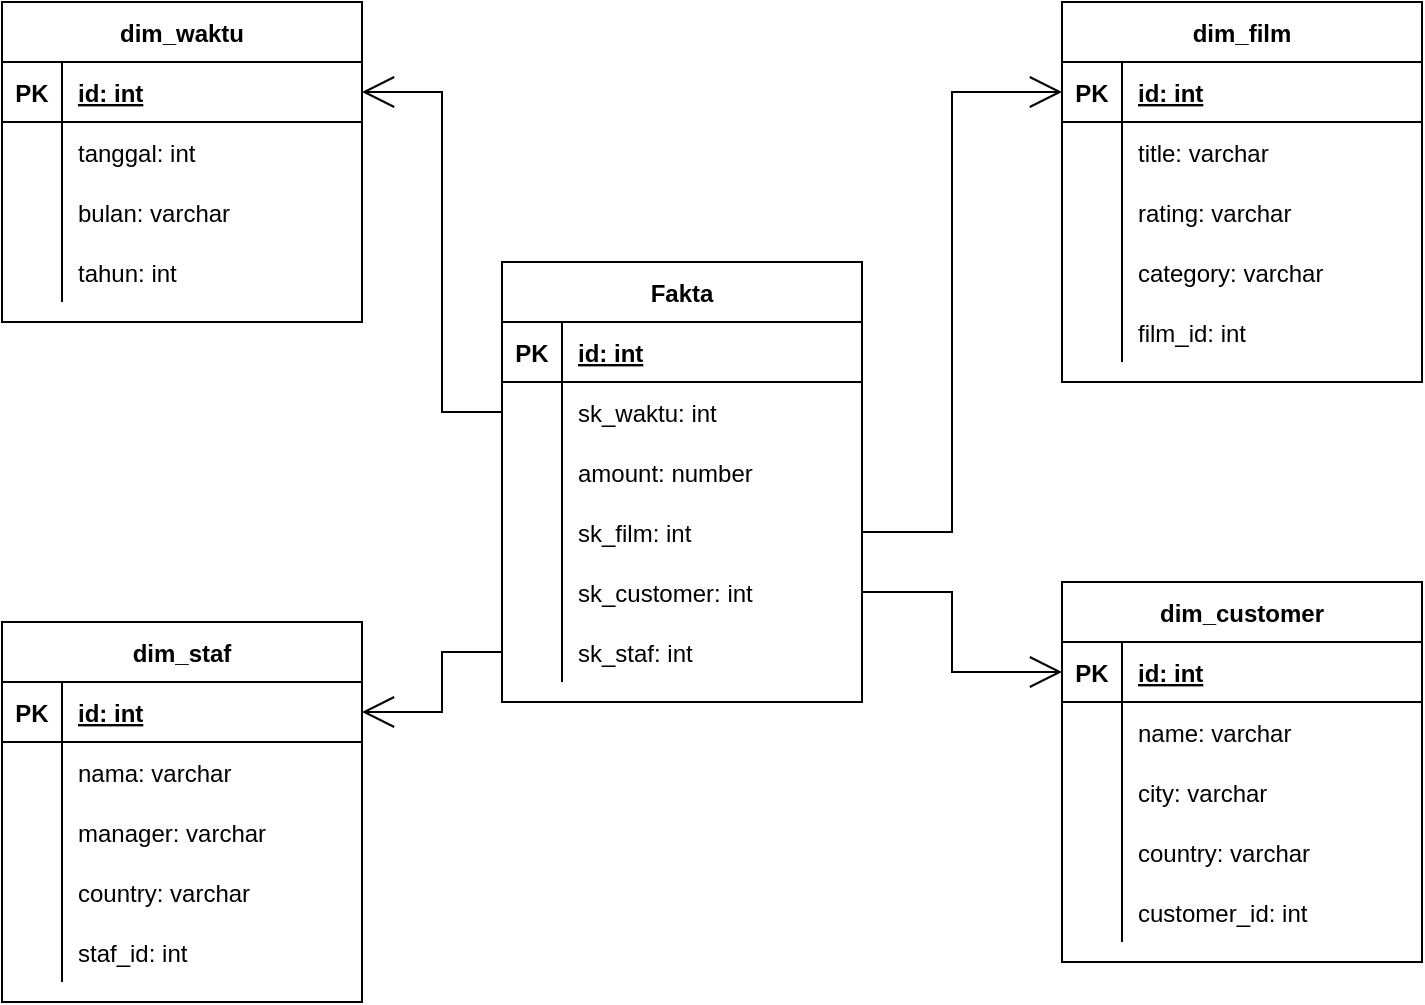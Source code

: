 <mxfile version="15.4.1" type="google"><diagram id="wy7t_nSmgwACreqIx8oX" name="Page-1"><mxGraphModel dx="946" dy="621" grid="1" gridSize="10" guides="1" tooltips="1" connect="1" arrows="1" fold="1" page="1" pageScale="1" pageWidth="850" pageHeight="1100" math="0" shadow="0"><root><mxCell id="0"/><mxCell id="1" parent="0"/><mxCell id="M95NB8ONT0MrKiETcjf7-1" value="Fakta" style="shape=table;startSize=30;container=1;collapsible=1;childLayout=tableLayout;fixedRows=1;rowLines=0;fontStyle=1;align=center;resizeLast=1;hachureGap=4;pointerEvents=0;" parent="1" vertex="1"><mxGeometry x="270" y="150" width="180" height="220" as="geometry"/></mxCell><mxCell id="M95NB8ONT0MrKiETcjf7-2" value="" style="shape=partialRectangle;collapsible=0;dropTarget=0;pointerEvents=0;fillColor=none;top=0;left=0;bottom=1;right=0;points=[[0,0.5],[1,0.5]];portConstraint=eastwest;" parent="M95NB8ONT0MrKiETcjf7-1" vertex="1"><mxGeometry y="30" width="180" height="30" as="geometry"/></mxCell><mxCell id="M95NB8ONT0MrKiETcjf7-3" value="PK" style="shape=partialRectangle;connectable=0;fillColor=none;top=0;left=0;bottom=0;right=0;fontStyle=1;overflow=hidden;" parent="M95NB8ONT0MrKiETcjf7-2" vertex="1"><mxGeometry width="30" height="30" as="geometry"><mxRectangle width="30" height="30" as="alternateBounds"/></mxGeometry></mxCell><mxCell id="M95NB8ONT0MrKiETcjf7-4" value="id: int" style="shape=partialRectangle;connectable=0;fillColor=none;top=0;left=0;bottom=0;right=0;align=left;spacingLeft=6;fontStyle=5;overflow=hidden;" parent="M95NB8ONT0MrKiETcjf7-2" vertex="1"><mxGeometry x="30" width="150" height="30" as="geometry"><mxRectangle width="150" height="30" as="alternateBounds"/></mxGeometry></mxCell><mxCell id="M95NB8ONT0MrKiETcjf7-5" value="" style="shape=partialRectangle;collapsible=0;dropTarget=0;pointerEvents=0;fillColor=none;top=0;left=0;bottom=0;right=0;points=[[0,0.5],[1,0.5]];portConstraint=eastwest;" parent="M95NB8ONT0MrKiETcjf7-1" vertex="1"><mxGeometry y="60" width="180" height="30" as="geometry"/></mxCell><mxCell id="M95NB8ONT0MrKiETcjf7-6" value="" style="shape=partialRectangle;connectable=0;fillColor=none;top=0;left=0;bottom=0;right=0;editable=1;overflow=hidden;" parent="M95NB8ONT0MrKiETcjf7-5" vertex="1"><mxGeometry width="30" height="30" as="geometry"><mxRectangle width="30" height="30" as="alternateBounds"/></mxGeometry></mxCell><mxCell id="M95NB8ONT0MrKiETcjf7-7" value="sk_waktu: int" style="shape=partialRectangle;connectable=0;fillColor=none;top=0;left=0;bottom=0;right=0;align=left;spacingLeft=6;overflow=hidden;" parent="M95NB8ONT0MrKiETcjf7-5" vertex="1"><mxGeometry x="30" width="150" height="30" as="geometry"><mxRectangle width="150" height="30" as="alternateBounds"/></mxGeometry></mxCell><mxCell id="M95NB8ONT0MrKiETcjf7-8" value="" style="shape=partialRectangle;collapsible=0;dropTarget=0;pointerEvents=0;fillColor=none;top=0;left=0;bottom=0;right=0;points=[[0,0.5],[1,0.5]];portConstraint=eastwest;" parent="M95NB8ONT0MrKiETcjf7-1" vertex="1"><mxGeometry y="90" width="180" height="30" as="geometry"/></mxCell><mxCell id="M95NB8ONT0MrKiETcjf7-9" value="" style="shape=partialRectangle;connectable=0;fillColor=none;top=0;left=0;bottom=0;right=0;editable=1;overflow=hidden;" parent="M95NB8ONT0MrKiETcjf7-8" vertex="1"><mxGeometry width="30" height="30" as="geometry"><mxRectangle width="30" height="30" as="alternateBounds"/></mxGeometry></mxCell><mxCell id="M95NB8ONT0MrKiETcjf7-10" value="amount: number" style="shape=partialRectangle;connectable=0;fillColor=none;top=0;left=0;bottom=0;right=0;align=left;spacingLeft=6;overflow=hidden;" parent="M95NB8ONT0MrKiETcjf7-8" vertex="1"><mxGeometry x="30" width="150" height="30" as="geometry"><mxRectangle width="150" height="30" as="alternateBounds"/></mxGeometry></mxCell><mxCell id="M95NB8ONT0MrKiETcjf7-11" value="" style="shape=partialRectangle;collapsible=0;dropTarget=0;pointerEvents=0;fillColor=none;top=0;left=0;bottom=0;right=0;points=[[0,0.5],[1,0.5]];portConstraint=eastwest;" parent="M95NB8ONT0MrKiETcjf7-1" vertex="1"><mxGeometry y="120" width="180" height="30" as="geometry"/></mxCell><mxCell id="M95NB8ONT0MrKiETcjf7-12" value="" style="shape=partialRectangle;connectable=0;fillColor=none;top=0;left=0;bottom=0;right=0;editable=1;overflow=hidden;" parent="M95NB8ONT0MrKiETcjf7-11" vertex="1"><mxGeometry width="30" height="30" as="geometry"><mxRectangle width="30" height="30" as="alternateBounds"/></mxGeometry></mxCell><mxCell id="M95NB8ONT0MrKiETcjf7-13" value="sk_film: int" style="shape=partialRectangle;connectable=0;fillColor=none;top=0;left=0;bottom=0;right=0;align=left;spacingLeft=6;overflow=hidden;" parent="M95NB8ONT0MrKiETcjf7-11" vertex="1"><mxGeometry x="30" width="150" height="30" as="geometry"><mxRectangle width="150" height="30" as="alternateBounds"/></mxGeometry></mxCell><mxCell id="M95NB8ONT0MrKiETcjf7-58" value="" style="shape=partialRectangle;collapsible=0;dropTarget=0;pointerEvents=0;fillColor=none;top=0;left=0;bottom=0;right=0;points=[[0,0.5],[1,0.5]];portConstraint=eastwest;" parent="M95NB8ONT0MrKiETcjf7-1" vertex="1"><mxGeometry y="150" width="180" height="30" as="geometry"/></mxCell><mxCell id="M95NB8ONT0MrKiETcjf7-59" value="" style="shape=partialRectangle;connectable=0;fillColor=none;top=0;left=0;bottom=0;right=0;editable=1;overflow=hidden;" parent="M95NB8ONT0MrKiETcjf7-58" vertex="1"><mxGeometry width="30" height="30" as="geometry"><mxRectangle width="30" height="30" as="alternateBounds"/></mxGeometry></mxCell><mxCell id="M95NB8ONT0MrKiETcjf7-60" value="sk_customer: int" style="shape=partialRectangle;connectable=0;fillColor=none;top=0;left=0;bottom=0;right=0;align=left;spacingLeft=6;overflow=hidden;" parent="M95NB8ONT0MrKiETcjf7-58" vertex="1"><mxGeometry x="30" width="150" height="30" as="geometry"><mxRectangle width="150" height="30" as="alternateBounds"/></mxGeometry></mxCell><mxCell id="M95NB8ONT0MrKiETcjf7-76" value="" style="shape=partialRectangle;collapsible=0;dropTarget=0;pointerEvents=0;fillColor=none;top=0;left=0;bottom=0;right=0;points=[[0,0.5],[1,0.5]];portConstraint=eastwest;" parent="M95NB8ONT0MrKiETcjf7-1" vertex="1"><mxGeometry y="180" width="180" height="30" as="geometry"/></mxCell><mxCell id="M95NB8ONT0MrKiETcjf7-77" value="" style="shape=partialRectangle;connectable=0;fillColor=none;top=0;left=0;bottom=0;right=0;editable=1;overflow=hidden;" parent="M95NB8ONT0MrKiETcjf7-76" vertex="1"><mxGeometry width="30" height="30" as="geometry"><mxRectangle width="30" height="30" as="alternateBounds"/></mxGeometry></mxCell><mxCell id="M95NB8ONT0MrKiETcjf7-78" value="sk_staf: int" style="shape=partialRectangle;connectable=0;fillColor=none;top=0;left=0;bottom=0;right=0;align=left;spacingLeft=6;overflow=hidden;" parent="M95NB8ONT0MrKiETcjf7-76" vertex="1"><mxGeometry x="30" width="150" height="30" as="geometry"><mxRectangle width="150" height="30" as="alternateBounds"/></mxGeometry></mxCell><mxCell id="M95NB8ONT0MrKiETcjf7-14" value="dim_waktu" style="shape=table;startSize=30;container=1;collapsible=1;childLayout=tableLayout;fixedRows=1;rowLines=0;fontStyle=1;align=center;resizeLast=1;hachureGap=4;pointerEvents=0;" parent="1" vertex="1"><mxGeometry x="20" y="20" width="180" height="160" as="geometry"/></mxCell><mxCell id="M95NB8ONT0MrKiETcjf7-15" value="" style="shape=partialRectangle;collapsible=0;dropTarget=0;pointerEvents=0;fillColor=none;top=0;left=0;bottom=1;right=0;points=[[0,0.5],[1,0.5]];portConstraint=eastwest;" parent="M95NB8ONT0MrKiETcjf7-14" vertex="1"><mxGeometry y="30" width="180" height="30" as="geometry"/></mxCell><mxCell id="M95NB8ONT0MrKiETcjf7-16" value="PK" style="shape=partialRectangle;connectable=0;fillColor=none;top=0;left=0;bottom=0;right=0;fontStyle=1;overflow=hidden;" parent="M95NB8ONT0MrKiETcjf7-15" vertex="1"><mxGeometry width="30" height="30" as="geometry"><mxRectangle width="30" height="30" as="alternateBounds"/></mxGeometry></mxCell><mxCell id="M95NB8ONT0MrKiETcjf7-17" value="id: int" style="shape=partialRectangle;connectable=0;fillColor=none;top=0;left=0;bottom=0;right=0;align=left;spacingLeft=6;fontStyle=5;overflow=hidden;" parent="M95NB8ONT0MrKiETcjf7-15" vertex="1"><mxGeometry x="30" width="150" height="30" as="geometry"><mxRectangle width="150" height="30" as="alternateBounds"/></mxGeometry></mxCell><mxCell id="M95NB8ONT0MrKiETcjf7-18" value="" style="shape=partialRectangle;collapsible=0;dropTarget=0;pointerEvents=0;fillColor=none;top=0;left=0;bottom=0;right=0;points=[[0,0.5],[1,0.5]];portConstraint=eastwest;" parent="M95NB8ONT0MrKiETcjf7-14" vertex="1"><mxGeometry y="60" width="180" height="30" as="geometry"/></mxCell><mxCell id="M95NB8ONT0MrKiETcjf7-19" value="" style="shape=partialRectangle;connectable=0;fillColor=none;top=0;left=0;bottom=0;right=0;editable=1;overflow=hidden;" parent="M95NB8ONT0MrKiETcjf7-18" vertex="1"><mxGeometry width="30" height="30" as="geometry"><mxRectangle width="30" height="30" as="alternateBounds"/></mxGeometry></mxCell><mxCell id="M95NB8ONT0MrKiETcjf7-20" value="tanggal: int" style="shape=partialRectangle;connectable=0;fillColor=none;top=0;left=0;bottom=0;right=0;align=left;spacingLeft=6;overflow=hidden;" parent="M95NB8ONT0MrKiETcjf7-18" vertex="1"><mxGeometry x="30" width="150" height="30" as="geometry"><mxRectangle width="150" height="30" as="alternateBounds"/></mxGeometry></mxCell><mxCell id="M95NB8ONT0MrKiETcjf7-21" value="" style="shape=partialRectangle;collapsible=0;dropTarget=0;pointerEvents=0;fillColor=none;top=0;left=0;bottom=0;right=0;points=[[0,0.5],[1,0.5]];portConstraint=eastwest;" parent="M95NB8ONT0MrKiETcjf7-14" vertex="1"><mxGeometry y="90" width="180" height="30" as="geometry"/></mxCell><mxCell id="M95NB8ONT0MrKiETcjf7-22" value="" style="shape=partialRectangle;connectable=0;fillColor=none;top=0;left=0;bottom=0;right=0;editable=1;overflow=hidden;" parent="M95NB8ONT0MrKiETcjf7-21" vertex="1"><mxGeometry width="30" height="30" as="geometry"><mxRectangle width="30" height="30" as="alternateBounds"/></mxGeometry></mxCell><mxCell id="M95NB8ONT0MrKiETcjf7-23" value="bulan: varchar" style="shape=partialRectangle;connectable=0;fillColor=none;top=0;left=0;bottom=0;right=0;align=left;spacingLeft=6;overflow=hidden;" parent="M95NB8ONT0MrKiETcjf7-21" vertex="1"><mxGeometry x="30" width="150" height="30" as="geometry"><mxRectangle width="150" height="30" as="alternateBounds"/></mxGeometry></mxCell><mxCell id="M95NB8ONT0MrKiETcjf7-24" value="" style="shape=partialRectangle;collapsible=0;dropTarget=0;pointerEvents=0;fillColor=none;top=0;left=0;bottom=0;right=0;points=[[0,0.5],[1,0.5]];portConstraint=eastwest;" parent="M95NB8ONT0MrKiETcjf7-14" vertex="1"><mxGeometry y="120" width="180" height="30" as="geometry"/></mxCell><mxCell id="M95NB8ONT0MrKiETcjf7-25" value="" style="shape=partialRectangle;connectable=0;fillColor=none;top=0;left=0;bottom=0;right=0;editable=1;overflow=hidden;" parent="M95NB8ONT0MrKiETcjf7-24" vertex="1"><mxGeometry width="30" height="30" as="geometry"><mxRectangle width="30" height="30" as="alternateBounds"/></mxGeometry></mxCell><mxCell id="M95NB8ONT0MrKiETcjf7-26" value="tahun: int" style="shape=partialRectangle;connectable=0;fillColor=none;top=0;left=0;bottom=0;right=0;align=left;spacingLeft=6;overflow=hidden;" parent="M95NB8ONT0MrKiETcjf7-24" vertex="1"><mxGeometry x="30" width="150" height="30" as="geometry"><mxRectangle width="150" height="30" as="alternateBounds"/></mxGeometry></mxCell><mxCell id="M95NB8ONT0MrKiETcjf7-31" style="edgeStyle=orthogonalEdgeStyle;rounded=0;orthogonalLoop=1;jettySize=auto;html=1;entryX=0;entryY=0.5;entryDx=0;entryDy=0;endArrow=none;startSize=14;endSize=14;sourcePerimeterSpacing=8;targetPerimeterSpacing=8;exitX=1;exitY=0.5;exitDx=0;exitDy=0;startArrow=open;startFill=0;endFill=0;" parent="1" source="M95NB8ONT0MrKiETcjf7-15" target="M95NB8ONT0MrKiETcjf7-5" edge="1"><mxGeometry relative="1" as="geometry"/></mxCell><mxCell id="M95NB8ONT0MrKiETcjf7-32" value="dim_film" style="shape=table;startSize=30;container=1;collapsible=1;childLayout=tableLayout;fixedRows=1;rowLines=0;fontStyle=1;align=center;resizeLast=1;hachureGap=4;pointerEvents=0;" parent="1" vertex="1"><mxGeometry x="550" y="20" width="180" height="190" as="geometry"/></mxCell><mxCell id="M95NB8ONT0MrKiETcjf7-33" value="" style="shape=partialRectangle;collapsible=0;dropTarget=0;pointerEvents=0;fillColor=none;top=0;left=0;bottom=1;right=0;points=[[0,0.5],[1,0.5]];portConstraint=eastwest;" parent="M95NB8ONT0MrKiETcjf7-32" vertex="1"><mxGeometry y="30" width="180" height="30" as="geometry"/></mxCell><mxCell id="M95NB8ONT0MrKiETcjf7-34" value="PK" style="shape=partialRectangle;connectable=0;fillColor=none;top=0;left=0;bottom=0;right=0;fontStyle=1;overflow=hidden;" parent="M95NB8ONT0MrKiETcjf7-33" vertex="1"><mxGeometry width="30" height="30" as="geometry"><mxRectangle width="30" height="30" as="alternateBounds"/></mxGeometry></mxCell><mxCell id="M95NB8ONT0MrKiETcjf7-35" value="id: int" style="shape=partialRectangle;connectable=0;fillColor=none;top=0;left=0;bottom=0;right=0;align=left;spacingLeft=6;fontStyle=5;overflow=hidden;" parent="M95NB8ONT0MrKiETcjf7-33" vertex="1"><mxGeometry x="30" width="150" height="30" as="geometry"><mxRectangle width="150" height="30" as="alternateBounds"/></mxGeometry></mxCell><mxCell id="M95NB8ONT0MrKiETcjf7-36" value="" style="shape=partialRectangle;collapsible=0;dropTarget=0;pointerEvents=0;fillColor=none;top=0;left=0;bottom=0;right=0;points=[[0,0.5],[1,0.5]];portConstraint=eastwest;" parent="M95NB8ONT0MrKiETcjf7-32" vertex="1"><mxGeometry y="60" width="180" height="30" as="geometry"/></mxCell><mxCell id="M95NB8ONT0MrKiETcjf7-37" value="" style="shape=partialRectangle;connectable=0;fillColor=none;top=0;left=0;bottom=0;right=0;editable=1;overflow=hidden;" parent="M95NB8ONT0MrKiETcjf7-36" vertex="1"><mxGeometry width="30" height="30" as="geometry"><mxRectangle width="30" height="30" as="alternateBounds"/></mxGeometry></mxCell><mxCell id="M95NB8ONT0MrKiETcjf7-38" value="title: varchar" style="shape=partialRectangle;connectable=0;fillColor=none;top=0;left=0;bottom=0;right=0;align=left;spacingLeft=6;overflow=hidden;" parent="M95NB8ONT0MrKiETcjf7-36" vertex="1"><mxGeometry x="30" width="150" height="30" as="geometry"><mxRectangle width="150" height="30" as="alternateBounds"/></mxGeometry></mxCell><mxCell id="M95NB8ONT0MrKiETcjf7-39" value="" style="shape=partialRectangle;collapsible=0;dropTarget=0;pointerEvents=0;fillColor=none;top=0;left=0;bottom=0;right=0;points=[[0,0.5],[1,0.5]];portConstraint=eastwest;" parent="M95NB8ONT0MrKiETcjf7-32" vertex="1"><mxGeometry y="90" width="180" height="30" as="geometry"/></mxCell><mxCell id="M95NB8ONT0MrKiETcjf7-40" value="" style="shape=partialRectangle;connectable=0;fillColor=none;top=0;left=0;bottom=0;right=0;editable=1;overflow=hidden;" parent="M95NB8ONT0MrKiETcjf7-39" vertex="1"><mxGeometry width="30" height="30" as="geometry"><mxRectangle width="30" height="30" as="alternateBounds"/></mxGeometry></mxCell><mxCell id="M95NB8ONT0MrKiETcjf7-41" value="rating: varchar" style="shape=partialRectangle;connectable=0;fillColor=none;top=0;left=0;bottom=0;right=0;align=left;spacingLeft=6;overflow=hidden;" parent="M95NB8ONT0MrKiETcjf7-39" vertex="1"><mxGeometry x="30" width="150" height="30" as="geometry"><mxRectangle width="150" height="30" as="alternateBounds"/></mxGeometry></mxCell><mxCell id="M95NB8ONT0MrKiETcjf7-42" value="" style="shape=partialRectangle;collapsible=0;dropTarget=0;pointerEvents=0;fillColor=none;top=0;left=0;bottom=0;right=0;points=[[0,0.5],[1,0.5]];portConstraint=eastwest;" parent="M95NB8ONT0MrKiETcjf7-32" vertex="1"><mxGeometry y="120" width="180" height="30" as="geometry"/></mxCell><mxCell id="M95NB8ONT0MrKiETcjf7-43" value="" style="shape=partialRectangle;connectable=0;fillColor=none;top=0;left=0;bottom=0;right=0;editable=1;overflow=hidden;" parent="M95NB8ONT0MrKiETcjf7-42" vertex="1"><mxGeometry width="30" height="30" as="geometry"><mxRectangle width="30" height="30" as="alternateBounds"/></mxGeometry></mxCell><mxCell id="M95NB8ONT0MrKiETcjf7-44" value="category: varchar" style="shape=partialRectangle;connectable=0;fillColor=none;top=0;left=0;bottom=0;right=0;align=left;spacingLeft=6;overflow=hidden;" parent="M95NB8ONT0MrKiETcjf7-42" vertex="1"><mxGeometry x="30" width="150" height="30" as="geometry"><mxRectangle width="150" height="30" as="alternateBounds"/></mxGeometry></mxCell><mxCell id="dIHi6AnS6o4yXG95exAB-1" value="" style="shape=partialRectangle;collapsible=0;dropTarget=0;pointerEvents=0;fillColor=none;top=0;left=0;bottom=0;right=0;points=[[0,0.5],[1,0.5]];portConstraint=eastwest;" vertex="1" parent="M95NB8ONT0MrKiETcjf7-32"><mxGeometry y="150" width="180" height="30" as="geometry"/></mxCell><mxCell id="dIHi6AnS6o4yXG95exAB-2" value="" style="shape=partialRectangle;connectable=0;fillColor=none;top=0;left=0;bottom=0;right=0;editable=1;overflow=hidden;" vertex="1" parent="dIHi6AnS6o4yXG95exAB-1"><mxGeometry width="30" height="30" as="geometry"><mxRectangle width="30" height="30" as="alternateBounds"/></mxGeometry></mxCell><mxCell id="dIHi6AnS6o4yXG95exAB-3" value="film_id: int" style="shape=partialRectangle;connectable=0;fillColor=none;top=0;left=0;bottom=0;right=0;align=left;spacingLeft=6;overflow=hidden;" vertex="1" parent="dIHi6AnS6o4yXG95exAB-1"><mxGeometry x="30" width="150" height="30" as="geometry"><mxRectangle width="150" height="30" as="alternateBounds"/></mxGeometry></mxCell><mxCell id="M95NB8ONT0MrKiETcjf7-45" value="dim_customer" style="shape=table;startSize=30;container=1;collapsible=1;childLayout=tableLayout;fixedRows=1;rowLines=0;fontStyle=1;align=center;resizeLast=1;hachureGap=4;pointerEvents=0;" parent="1" vertex="1"><mxGeometry x="550" y="310" width="180" height="190" as="geometry"/></mxCell><mxCell id="M95NB8ONT0MrKiETcjf7-46" value="" style="shape=partialRectangle;collapsible=0;dropTarget=0;pointerEvents=0;fillColor=none;top=0;left=0;bottom=1;right=0;points=[[0,0.5],[1,0.5]];portConstraint=eastwest;" parent="M95NB8ONT0MrKiETcjf7-45" vertex="1"><mxGeometry y="30" width="180" height="30" as="geometry"/></mxCell><mxCell id="M95NB8ONT0MrKiETcjf7-47" value="PK" style="shape=partialRectangle;connectable=0;fillColor=none;top=0;left=0;bottom=0;right=0;fontStyle=1;overflow=hidden;" parent="M95NB8ONT0MrKiETcjf7-46" vertex="1"><mxGeometry width="30" height="30" as="geometry"><mxRectangle width="30" height="30" as="alternateBounds"/></mxGeometry></mxCell><mxCell id="M95NB8ONT0MrKiETcjf7-48" value="id: int" style="shape=partialRectangle;connectable=0;fillColor=none;top=0;left=0;bottom=0;right=0;align=left;spacingLeft=6;fontStyle=5;overflow=hidden;" parent="M95NB8ONT0MrKiETcjf7-46" vertex="1"><mxGeometry x="30" width="150" height="30" as="geometry"><mxRectangle width="150" height="30" as="alternateBounds"/></mxGeometry></mxCell><mxCell id="M95NB8ONT0MrKiETcjf7-49" value="" style="shape=partialRectangle;collapsible=0;dropTarget=0;pointerEvents=0;fillColor=none;top=0;left=0;bottom=0;right=0;points=[[0,0.5],[1,0.5]];portConstraint=eastwest;" parent="M95NB8ONT0MrKiETcjf7-45" vertex="1"><mxGeometry y="60" width="180" height="30" as="geometry"/></mxCell><mxCell id="M95NB8ONT0MrKiETcjf7-50" value="" style="shape=partialRectangle;connectable=0;fillColor=none;top=0;left=0;bottom=0;right=0;editable=1;overflow=hidden;" parent="M95NB8ONT0MrKiETcjf7-49" vertex="1"><mxGeometry width="30" height="30" as="geometry"><mxRectangle width="30" height="30" as="alternateBounds"/></mxGeometry></mxCell><mxCell id="M95NB8ONT0MrKiETcjf7-51" value="name: varchar" style="shape=partialRectangle;connectable=0;fillColor=none;top=0;left=0;bottom=0;right=0;align=left;spacingLeft=6;overflow=hidden;" parent="M95NB8ONT0MrKiETcjf7-49" vertex="1"><mxGeometry x="30" width="150" height="30" as="geometry"><mxRectangle width="150" height="30" as="alternateBounds"/></mxGeometry></mxCell><mxCell id="M95NB8ONT0MrKiETcjf7-52" value="" style="shape=partialRectangle;collapsible=0;dropTarget=0;pointerEvents=0;fillColor=none;top=0;left=0;bottom=0;right=0;points=[[0,0.5],[1,0.5]];portConstraint=eastwest;" parent="M95NB8ONT0MrKiETcjf7-45" vertex="1"><mxGeometry y="90" width="180" height="30" as="geometry"/></mxCell><mxCell id="M95NB8ONT0MrKiETcjf7-53" value="" style="shape=partialRectangle;connectable=0;fillColor=none;top=0;left=0;bottom=0;right=0;editable=1;overflow=hidden;" parent="M95NB8ONT0MrKiETcjf7-52" vertex="1"><mxGeometry width="30" height="30" as="geometry"><mxRectangle width="30" height="30" as="alternateBounds"/></mxGeometry></mxCell><mxCell id="M95NB8ONT0MrKiETcjf7-54" value="city: varchar" style="shape=partialRectangle;connectable=0;fillColor=none;top=0;left=0;bottom=0;right=0;align=left;spacingLeft=6;overflow=hidden;" parent="M95NB8ONT0MrKiETcjf7-52" vertex="1"><mxGeometry x="30" width="150" height="30" as="geometry"><mxRectangle width="150" height="30" as="alternateBounds"/></mxGeometry></mxCell><mxCell id="M95NB8ONT0MrKiETcjf7-55" value="" style="shape=partialRectangle;collapsible=0;dropTarget=0;pointerEvents=0;fillColor=none;top=0;left=0;bottom=0;right=0;points=[[0,0.5],[1,0.5]];portConstraint=eastwest;" parent="M95NB8ONT0MrKiETcjf7-45" vertex="1"><mxGeometry y="120" width="180" height="30" as="geometry"/></mxCell><mxCell id="M95NB8ONT0MrKiETcjf7-56" value="" style="shape=partialRectangle;connectable=0;fillColor=none;top=0;left=0;bottom=0;right=0;editable=1;overflow=hidden;" parent="M95NB8ONT0MrKiETcjf7-55" vertex="1"><mxGeometry width="30" height="30" as="geometry"><mxRectangle width="30" height="30" as="alternateBounds"/></mxGeometry></mxCell><mxCell id="M95NB8ONT0MrKiETcjf7-57" value="country: varchar" style="shape=partialRectangle;connectable=0;fillColor=none;top=0;left=0;bottom=0;right=0;align=left;spacingLeft=6;overflow=hidden;" parent="M95NB8ONT0MrKiETcjf7-55" vertex="1"><mxGeometry x="30" width="150" height="30" as="geometry"><mxRectangle width="150" height="30" as="alternateBounds"/></mxGeometry></mxCell><mxCell id="dIHi6AnS6o4yXG95exAB-7" value="" style="shape=partialRectangle;collapsible=0;dropTarget=0;pointerEvents=0;fillColor=none;top=0;left=0;bottom=0;right=0;points=[[0,0.5],[1,0.5]];portConstraint=eastwest;" vertex="1" parent="M95NB8ONT0MrKiETcjf7-45"><mxGeometry y="150" width="180" height="30" as="geometry"/></mxCell><mxCell id="dIHi6AnS6o4yXG95exAB-8" value="" style="shape=partialRectangle;connectable=0;fillColor=none;top=0;left=0;bottom=0;right=0;editable=1;overflow=hidden;" vertex="1" parent="dIHi6AnS6o4yXG95exAB-7"><mxGeometry width="30" height="30" as="geometry"><mxRectangle width="30" height="30" as="alternateBounds"/></mxGeometry></mxCell><mxCell id="dIHi6AnS6o4yXG95exAB-9" value="customer_id: int" style="shape=partialRectangle;connectable=0;fillColor=none;top=0;left=0;bottom=0;right=0;align=left;spacingLeft=6;overflow=hidden;" vertex="1" parent="dIHi6AnS6o4yXG95exAB-7"><mxGeometry x="30" width="150" height="30" as="geometry"><mxRectangle width="150" height="30" as="alternateBounds"/></mxGeometry></mxCell><mxCell id="M95NB8ONT0MrKiETcjf7-61" style="edgeStyle=orthogonalEdgeStyle;rounded=0;orthogonalLoop=1;jettySize=auto;html=1;exitX=1;exitY=0.5;exitDx=0;exitDy=0;entryX=0;entryY=0.5;entryDx=0;entryDy=0;endArrow=open;startSize=14;endSize=14;sourcePerimeterSpacing=8;targetPerimeterSpacing=8;" parent="1" source="M95NB8ONT0MrKiETcjf7-11" target="M95NB8ONT0MrKiETcjf7-33" edge="1"><mxGeometry relative="1" as="geometry"/></mxCell><mxCell id="M95NB8ONT0MrKiETcjf7-62" style="edgeStyle=orthogonalEdgeStyle;rounded=0;orthogonalLoop=1;jettySize=auto;html=1;exitX=1;exitY=0.5;exitDx=0;exitDy=0;entryX=0;entryY=0.5;entryDx=0;entryDy=0;endArrow=open;startSize=14;endSize=14;sourcePerimeterSpacing=8;targetPerimeterSpacing=8;" parent="1" source="M95NB8ONT0MrKiETcjf7-58" target="M95NB8ONT0MrKiETcjf7-46" edge="1"><mxGeometry relative="1" as="geometry"/></mxCell><mxCell id="M95NB8ONT0MrKiETcjf7-63" value="dim_staf" style="shape=table;startSize=30;container=1;collapsible=1;childLayout=tableLayout;fixedRows=1;rowLines=0;fontStyle=1;align=center;resizeLast=1;hachureGap=4;pointerEvents=0;" parent="1" vertex="1"><mxGeometry x="20" y="330" width="180" height="190" as="geometry"/></mxCell><mxCell id="M95NB8ONT0MrKiETcjf7-64" value="" style="shape=partialRectangle;collapsible=0;dropTarget=0;pointerEvents=0;fillColor=none;top=0;left=0;bottom=1;right=0;points=[[0,0.5],[1,0.5]];portConstraint=eastwest;" parent="M95NB8ONT0MrKiETcjf7-63" vertex="1"><mxGeometry y="30" width="180" height="30" as="geometry"/></mxCell><mxCell id="M95NB8ONT0MrKiETcjf7-65" value="PK" style="shape=partialRectangle;connectable=0;fillColor=none;top=0;left=0;bottom=0;right=0;fontStyle=1;overflow=hidden;" parent="M95NB8ONT0MrKiETcjf7-64" vertex="1"><mxGeometry width="30" height="30" as="geometry"><mxRectangle width="30" height="30" as="alternateBounds"/></mxGeometry></mxCell><mxCell id="M95NB8ONT0MrKiETcjf7-66" value="id: int" style="shape=partialRectangle;connectable=0;fillColor=none;top=0;left=0;bottom=0;right=0;align=left;spacingLeft=6;fontStyle=5;overflow=hidden;" parent="M95NB8ONT0MrKiETcjf7-64" vertex="1"><mxGeometry x="30" width="150" height="30" as="geometry"><mxRectangle width="150" height="30" as="alternateBounds"/></mxGeometry></mxCell><mxCell id="M95NB8ONT0MrKiETcjf7-67" value="" style="shape=partialRectangle;collapsible=0;dropTarget=0;pointerEvents=0;fillColor=none;top=0;left=0;bottom=0;right=0;points=[[0,0.5],[1,0.5]];portConstraint=eastwest;" parent="M95NB8ONT0MrKiETcjf7-63" vertex="1"><mxGeometry y="60" width="180" height="30" as="geometry"/></mxCell><mxCell id="M95NB8ONT0MrKiETcjf7-68" value="" style="shape=partialRectangle;connectable=0;fillColor=none;top=0;left=0;bottom=0;right=0;editable=1;overflow=hidden;" parent="M95NB8ONT0MrKiETcjf7-67" vertex="1"><mxGeometry width="30" height="30" as="geometry"><mxRectangle width="30" height="30" as="alternateBounds"/></mxGeometry></mxCell><mxCell id="M95NB8ONT0MrKiETcjf7-69" value="nama: varchar" style="shape=partialRectangle;connectable=0;fillColor=none;top=0;left=0;bottom=0;right=0;align=left;spacingLeft=6;overflow=hidden;" parent="M95NB8ONT0MrKiETcjf7-67" vertex="1"><mxGeometry x="30" width="150" height="30" as="geometry"><mxRectangle width="150" height="30" as="alternateBounds"/></mxGeometry></mxCell><mxCell id="M95NB8ONT0MrKiETcjf7-70" value="" style="shape=partialRectangle;collapsible=0;dropTarget=0;pointerEvents=0;fillColor=none;top=0;left=0;bottom=0;right=0;points=[[0,0.5],[1,0.5]];portConstraint=eastwest;" parent="M95NB8ONT0MrKiETcjf7-63" vertex="1"><mxGeometry y="90" width="180" height="30" as="geometry"/></mxCell><mxCell id="M95NB8ONT0MrKiETcjf7-71" value="" style="shape=partialRectangle;connectable=0;fillColor=none;top=0;left=0;bottom=0;right=0;editable=1;overflow=hidden;" parent="M95NB8ONT0MrKiETcjf7-70" vertex="1"><mxGeometry width="30" height="30" as="geometry"><mxRectangle width="30" height="30" as="alternateBounds"/></mxGeometry></mxCell><mxCell id="M95NB8ONT0MrKiETcjf7-72" value="manager: varchar" style="shape=partialRectangle;connectable=0;fillColor=none;top=0;left=0;bottom=0;right=0;align=left;spacingLeft=6;overflow=hidden;" parent="M95NB8ONT0MrKiETcjf7-70" vertex="1"><mxGeometry x="30" width="150" height="30" as="geometry"><mxRectangle width="150" height="30" as="alternateBounds"/></mxGeometry></mxCell><mxCell id="M95NB8ONT0MrKiETcjf7-73" value="" style="shape=partialRectangle;collapsible=0;dropTarget=0;pointerEvents=0;fillColor=none;top=0;left=0;bottom=0;right=0;points=[[0,0.5],[1,0.5]];portConstraint=eastwest;" parent="M95NB8ONT0MrKiETcjf7-63" vertex="1"><mxGeometry y="120" width="180" height="30" as="geometry"/></mxCell><mxCell id="M95NB8ONT0MrKiETcjf7-74" value="" style="shape=partialRectangle;connectable=0;fillColor=none;top=0;left=0;bottom=0;right=0;editable=1;overflow=hidden;" parent="M95NB8ONT0MrKiETcjf7-73" vertex="1"><mxGeometry width="30" height="30" as="geometry"><mxRectangle width="30" height="30" as="alternateBounds"/></mxGeometry></mxCell><mxCell id="M95NB8ONT0MrKiETcjf7-75" value="country: varchar" style="shape=partialRectangle;connectable=0;fillColor=none;top=0;left=0;bottom=0;right=0;align=left;spacingLeft=6;overflow=hidden;" parent="M95NB8ONT0MrKiETcjf7-73" vertex="1"><mxGeometry x="30" width="150" height="30" as="geometry"><mxRectangle width="150" height="30" as="alternateBounds"/></mxGeometry></mxCell><mxCell id="dIHi6AnS6o4yXG95exAB-4" value="" style="shape=partialRectangle;collapsible=0;dropTarget=0;pointerEvents=0;fillColor=none;top=0;left=0;bottom=0;right=0;points=[[0,0.5],[1,0.5]];portConstraint=eastwest;" vertex="1" parent="M95NB8ONT0MrKiETcjf7-63"><mxGeometry y="150" width="180" height="30" as="geometry"/></mxCell><mxCell id="dIHi6AnS6o4yXG95exAB-5" value="" style="shape=partialRectangle;connectable=0;fillColor=none;top=0;left=0;bottom=0;right=0;editable=1;overflow=hidden;" vertex="1" parent="dIHi6AnS6o4yXG95exAB-4"><mxGeometry width="30" height="30" as="geometry"><mxRectangle width="30" height="30" as="alternateBounds"/></mxGeometry></mxCell><mxCell id="dIHi6AnS6o4yXG95exAB-6" value="staf_id: int" style="shape=partialRectangle;connectable=0;fillColor=none;top=0;left=0;bottom=0;right=0;align=left;spacingLeft=6;overflow=hidden;" vertex="1" parent="dIHi6AnS6o4yXG95exAB-4"><mxGeometry x="30" width="150" height="30" as="geometry"><mxRectangle width="150" height="30" as="alternateBounds"/></mxGeometry></mxCell><mxCell id="M95NB8ONT0MrKiETcjf7-79" style="edgeStyle=orthogonalEdgeStyle;rounded=0;orthogonalLoop=1;jettySize=auto;html=1;exitX=1;exitY=0.5;exitDx=0;exitDy=0;endArrow=none;startSize=14;endSize=14;sourcePerimeterSpacing=8;targetPerimeterSpacing=8;entryX=0;entryY=0.5;entryDx=0;entryDy=0;startArrow=open;startFill=0;endFill=0;" parent="1" source="M95NB8ONT0MrKiETcjf7-64" target="M95NB8ONT0MrKiETcjf7-76" edge="1"><mxGeometry relative="1" as="geometry"/></mxCell></root></mxGraphModel></diagram></mxfile>
